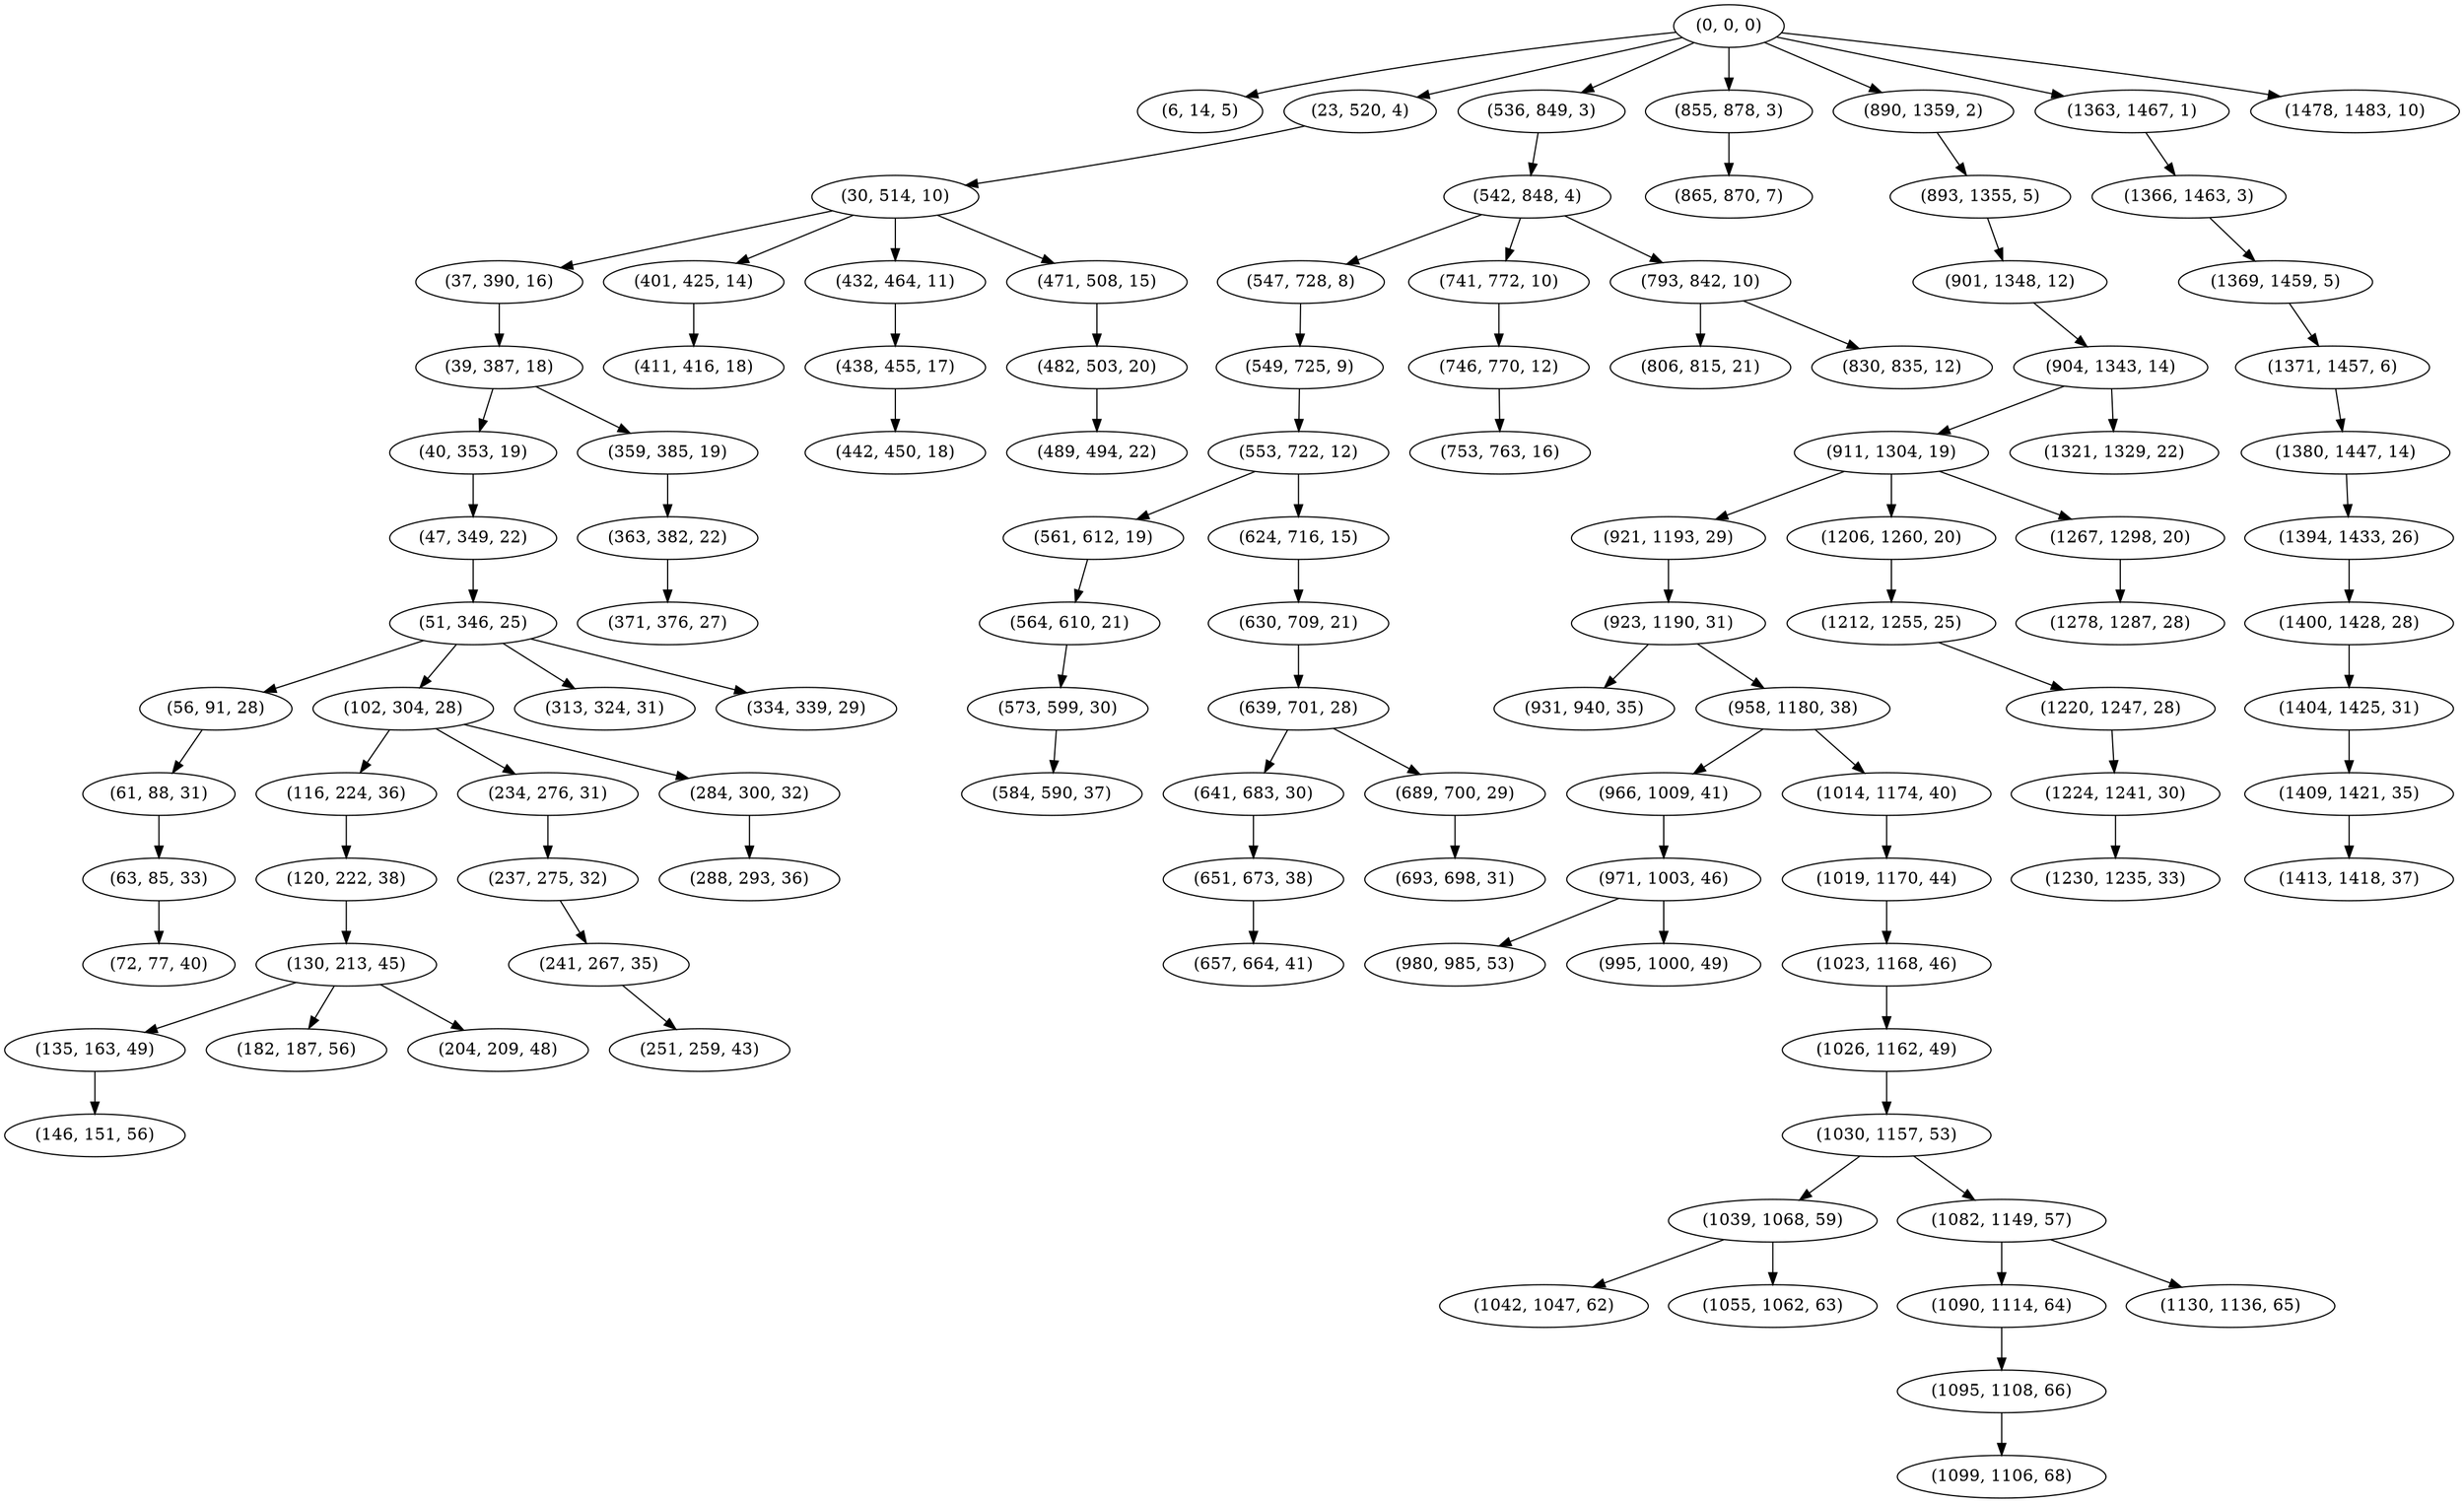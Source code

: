 digraph tree {
    "(0, 0, 0)";
    "(6, 14, 5)";
    "(23, 520, 4)";
    "(30, 514, 10)";
    "(37, 390, 16)";
    "(39, 387, 18)";
    "(40, 353, 19)";
    "(47, 349, 22)";
    "(51, 346, 25)";
    "(56, 91, 28)";
    "(61, 88, 31)";
    "(63, 85, 33)";
    "(72, 77, 40)";
    "(102, 304, 28)";
    "(116, 224, 36)";
    "(120, 222, 38)";
    "(130, 213, 45)";
    "(135, 163, 49)";
    "(146, 151, 56)";
    "(182, 187, 56)";
    "(204, 209, 48)";
    "(234, 276, 31)";
    "(237, 275, 32)";
    "(241, 267, 35)";
    "(251, 259, 43)";
    "(284, 300, 32)";
    "(288, 293, 36)";
    "(313, 324, 31)";
    "(334, 339, 29)";
    "(359, 385, 19)";
    "(363, 382, 22)";
    "(371, 376, 27)";
    "(401, 425, 14)";
    "(411, 416, 18)";
    "(432, 464, 11)";
    "(438, 455, 17)";
    "(442, 450, 18)";
    "(471, 508, 15)";
    "(482, 503, 20)";
    "(489, 494, 22)";
    "(536, 849, 3)";
    "(542, 848, 4)";
    "(547, 728, 8)";
    "(549, 725, 9)";
    "(553, 722, 12)";
    "(561, 612, 19)";
    "(564, 610, 21)";
    "(573, 599, 30)";
    "(584, 590, 37)";
    "(624, 716, 15)";
    "(630, 709, 21)";
    "(639, 701, 28)";
    "(641, 683, 30)";
    "(651, 673, 38)";
    "(657, 664, 41)";
    "(689, 700, 29)";
    "(693, 698, 31)";
    "(741, 772, 10)";
    "(746, 770, 12)";
    "(753, 763, 16)";
    "(793, 842, 10)";
    "(806, 815, 21)";
    "(830, 835, 12)";
    "(855, 878, 3)";
    "(865, 870, 7)";
    "(890, 1359, 2)";
    "(893, 1355, 5)";
    "(901, 1348, 12)";
    "(904, 1343, 14)";
    "(911, 1304, 19)";
    "(921, 1193, 29)";
    "(923, 1190, 31)";
    "(931, 940, 35)";
    "(958, 1180, 38)";
    "(966, 1009, 41)";
    "(971, 1003, 46)";
    "(980, 985, 53)";
    "(995, 1000, 49)";
    "(1014, 1174, 40)";
    "(1019, 1170, 44)";
    "(1023, 1168, 46)";
    "(1026, 1162, 49)";
    "(1030, 1157, 53)";
    "(1039, 1068, 59)";
    "(1042, 1047, 62)";
    "(1055, 1062, 63)";
    "(1082, 1149, 57)";
    "(1090, 1114, 64)";
    "(1095, 1108, 66)";
    "(1099, 1106, 68)";
    "(1130, 1136, 65)";
    "(1206, 1260, 20)";
    "(1212, 1255, 25)";
    "(1220, 1247, 28)";
    "(1224, 1241, 30)";
    "(1230, 1235, 33)";
    "(1267, 1298, 20)";
    "(1278, 1287, 28)";
    "(1321, 1329, 22)";
    "(1363, 1467, 1)";
    "(1366, 1463, 3)";
    "(1369, 1459, 5)";
    "(1371, 1457, 6)";
    "(1380, 1447, 14)";
    "(1394, 1433, 26)";
    "(1400, 1428, 28)";
    "(1404, 1425, 31)";
    "(1409, 1421, 35)";
    "(1413, 1418, 37)";
    "(1478, 1483, 10)";
    "(0, 0, 0)" -> "(6, 14, 5)";
    "(0, 0, 0)" -> "(23, 520, 4)";
    "(0, 0, 0)" -> "(536, 849, 3)";
    "(0, 0, 0)" -> "(855, 878, 3)";
    "(0, 0, 0)" -> "(890, 1359, 2)";
    "(0, 0, 0)" -> "(1363, 1467, 1)";
    "(0, 0, 0)" -> "(1478, 1483, 10)";
    "(23, 520, 4)" -> "(30, 514, 10)";
    "(30, 514, 10)" -> "(37, 390, 16)";
    "(30, 514, 10)" -> "(401, 425, 14)";
    "(30, 514, 10)" -> "(432, 464, 11)";
    "(30, 514, 10)" -> "(471, 508, 15)";
    "(37, 390, 16)" -> "(39, 387, 18)";
    "(39, 387, 18)" -> "(40, 353, 19)";
    "(39, 387, 18)" -> "(359, 385, 19)";
    "(40, 353, 19)" -> "(47, 349, 22)";
    "(47, 349, 22)" -> "(51, 346, 25)";
    "(51, 346, 25)" -> "(56, 91, 28)";
    "(51, 346, 25)" -> "(102, 304, 28)";
    "(51, 346, 25)" -> "(313, 324, 31)";
    "(51, 346, 25)" -> "(334, 339, 29)";
    "(56, 91, 28)" -> "(61, 88, 31)";
    "(61, 88, 31)" -> "(63, 85, 33)";
    "(63, 85, 33)" -> "(72, 77, 40)";
    "(102, 304, 28)" -> "(116, 224, 36)";
    "(102, 304, 28)" -> "(234, 276, 31)";
    "(102, 304, 28)" -> "(284, 300, 32)";
    "(116, 224, 36)" -> "(120, 222, 38)";
    "(120, 222, 38)" -> "(130, 213, 45)";
    "(130, 213, 45)" -> "(135, 163, 49)";
    "(130, 213, 45)" -> "(182, 187, 56)";
    "(130, 213, 45)" -> "(204, 209, 48)";
    "(135, 163, 49)" -> "(146, 151, 56)";
    "(234, 276, 31)" -> "(237, 275, 32)";
    "(237, 275, 32)" -> "(241, 267, 35)";
    "(241, 267, 35)" -> "(251, 259, 43)";
    "(284, 300, 32)" -> "(288, 293, 36)";
    "(359, 385, 19)" -> "(363, 382, 22)";
    "(363, 382, 22)" -> "(371, 376, 27)";
    "(401, 425, 14)" -> "(411, 416, 18)";
    "(432, 464, 11)" -> "(438, 455, 17)";
    "(438, 455, 17)" -> "(442, 450, 18)";
    "(471, 508, 15)" -> "(482, 503, 20)";
    "(482, 503, 20)" -> "(489, 494, 22)";
    "(536, 849, 3)" -> "(542, 848, 4)";
    "(542, 848, 4)" -> "(547, 728, 8)";
    "(542, 848, 4)" -> "(741, 772, 10)";
    "(542, 848, 4)" -> "(793, 842, 10)";
    "(547, 728, 8)" -> "(549, 725, 9)";
    "(549, 725, 9)" -> "(553, 722, 12)";
    "(553, 722, 12)" -> "(561, 612, 19)";
    "(553, 722, 12)" -> "(624, 716, 15)";
    "(561, 612, 19)" -> "(564, 610, 21)";
    "(564, 610, 21)" -> "(573, 599, 30)";
    "(573, 599, 30)" -> "(584, 590, 37)";
    "(624, 716, 15)" -> "(630, 709, 21)";
    "(630, 709, 21)" -> "(639, 701, 28)";
    "(639, 701, 28)" -> "(641, 683, 30)";
    "(639, 701, 28)" -> "(689, 700, 29)";
    "(641, 683, 30)" -> "(651, 673, 38)";
    "(651, 673, 38)" -> "(657, 664, 41)";
    "(689, 700, 29)" -> "(693, 698, 31)";
    "(741, 772, 10)" -> "(746, 770, 12)";
    "(746, 770, 12)" -> "(753, 763, 16)";
    "(793, 842, 10)" -> "(806, 815, 21)";
    "(793, 842, 10)" -> "(830, 835, 12)";
    "(855, 878, 3)" -> "(865, 870, 7)";
    "(890, 1359, 2)" -> "(893, 1355, 5)";
    "(893, 1355, 5)" -> "(901, 1348, 12)";
    "(901, 1348, 12)" -> "(904, 1343, 14)";
    "(904, 1343, 14)" -> "(911, 1304, 19)";
    "(904, 1343, 14)" -> "(1321, 1329, 22)";
    "(911, 1304, 19)" -> "(921, 1193, 29)";
    "(911, 1304, 19)" -> "(1206, 1260, 20)";
    "(911, 1304, 19)" -> "(1267, 1298, 20)";
    "(921, 1193, 29)" -> "(923, 1190, 31)";
    "(923, 1190, 31)" -> "(931, 940, 35)";
    "(923, 1190, 31)" -> "(958, 1180, 38)";
    "(958, 1180, 38)" -> "(966, 1009, 41)";
    "(958, 1180, 38)" -> "(1014, 1174, 40)";
    "(966, 1009, 41)" -> "(971, 1003, 46)";
    "(971, 1003, 46)" -> "(980, 985, 53)";
    "(971, 1003, 46)" -> "(995, 1000, 49)";
    "(1014, 1174, 40)" -> "(1019, 1170, 44)";
    "(1019, 1170, 44)" -> "(1023, 1168, 46)";
    "(1023, 1168, 46)" -> "(1026, 1162, 49)";
    "(1026, 1162, 49)" -> "(1030, 1157, 53)";
    "(1030, 1157, 53)" -> "(1039, 1068, 59)";
    "(1030, 1157, 53)" -> "(1082, 1149, 57)";
    "(1039, 1068, 59)" -> "(1042, 1047, 62)";
    "(1039, 1068, 59)" -> "(1055, 1062, 63)";
    "(1082, 1149, 57)" -> "(1090, 1114, 64)";
    "(1082, 1149, 57)" -> "(1130, 1136, 65)";
    "(1090, 1114, 64)" -> "(1095, 1108, 66)";
    "(1095, 1108, 66)" -> "(1099, 1106, 68)";
    "(1206, 1260, 20)" -> "(1212, 1255, 25)";
    "(1212, 1255, 25)" -> "(1220, 1247, 28)";
    "(1220, 1247, 28)" -> "(1224, 1241, 30)";
    "(1224, 1241, 30)" -> "(1230, 1235, 33)";
    "(1267, 1298, 20)" -> "(1278, 1287, 28)";
    "(1363, 1467, 1)" -> "(1366, 1463, 3)";
    "(1366, 1463, 3)" -> "(1369, 1459, 5)";
    "(1369, 1459, 5)" -> "(1371, 1457, 6)";
    "(1371, 1457, 6)" -> "(1380, 1447, 14)";
    "(1380, 1447, 14)" -> "(1394, 1433, 26)";
    "(1394, 1433, 26)" -> "(1400, 1428, 28)";
    "(1400, 1428, 28)" -> "(1404, 1425, 31)";
    "(1404, 1425, 31)" -> "(1409, 1421, 35)";
    "(1409, 1421, 35)" -> "(1413, 1418, 37)";
}
